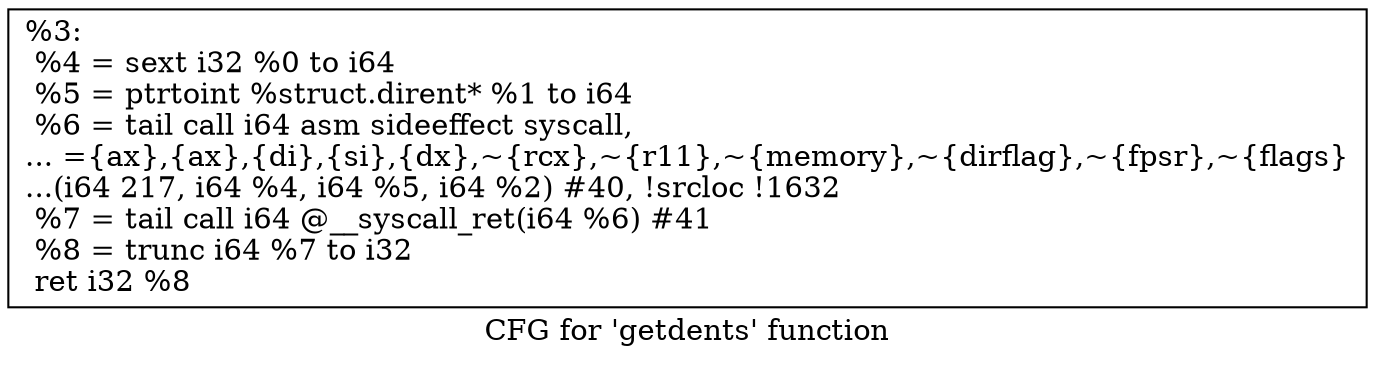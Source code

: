 digraph "CFG for 'getdents' function" {
	label="CFG for 'getdents' function";

	Node0x1f73690 [shape=record,label="{%3:\l  %4 = sext i32 %0 to i64\l  %5 = ptrtoint %struct.dirent* %1 to i64\l  %6 = tail call i64 asm sideeffect syscall,\l... =\{ax\},\{ax\},\{di\},\{si\},\{dx\},~\{rcx\},~\{r11\},~\{memory\},~\{dirflag\},~\{fpsr\},~\{flags\}\l...(i64 217, i64 %4, i64 %5, i64 %2) #40, !srcloc !1632\l  %7 = tail call i64 @__syscall_ret(i64 %6) #41\l  %8 = trunc i64 %7 to i32\l  ret i32 %8\l}"];
}
